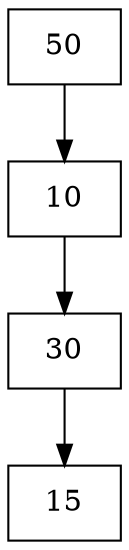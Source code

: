 digraph G {
node [shape=record];
node0 [label="{50}"];
node0 -> node1;
node1 [label="{10}"];
node1 -> node2;
node2 [label="{30}"];
node2 -> node3;
node3 [label="{15}"];
}
